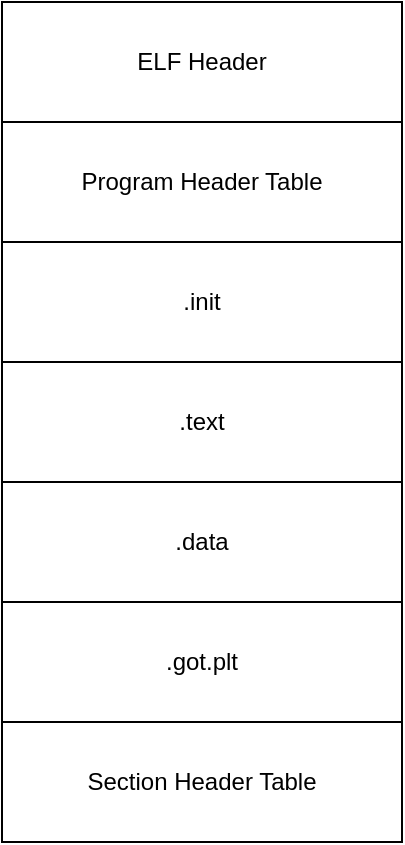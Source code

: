 <mxfile>
    <diagram id="Ps8tE6lpKoDwen3SqYJP" name="第 1 页">
        <mxGraphModel dx="335" dy="526" grid="1" gridSize="10" guides="1" tooltips="1" connect="1" arrows="1" fold="1" page="1" pageScale="1" pageWidth="827" pageHeight="1169" math="0" shadow="0">
            <root>
                <mxCell id="0"/>
                <mxCell id="1" parent="0"/>
                <mxCell id="2" value=".init" style="rounded=0;whiteSpace=wrap;html=1;" vertex="1" parent="1">
                    <mxGeometry x="280" y="350" width="200" height="60" as="geometry"/>
                </mxCell>
                <mxCell id="3" value="ELF Header" style="rounded=0;whiteSpace=wrap;html=1;" vertex="1" parent="1">
                    <mxGeometry x="280" y="230" width="200" height="60" as="geometry"/>
                </mxCell>
                <mxCell id="4" value="Program Header Table" style="rounded=0;whiteSpace=wrap;html=1;" vertex="1" parent="1">
                    <mxGeometry x="280" y="290" width="200" height="60" as="geometry"/>
                </mxCell>
                <mxCell id="5" value=".text" style="rounded=0;whiteSpace=wrap;html=1;" vertex="1" parent="1">
                    <mxGeometry x="280" y="410" width="200" height="60" as="geometry"/>
                </mxCell>
                <mxCell id="6" value=".data" style="rounded=0;whiteSpace=wrap;html=1;" vertex="1" parent="1">
                    <mxGeometry x="280" y="470" width="200" height="60" as="geometry"/>
                </mxCell>
                <mxCell id="7" value=".got.plt" style="rounded=0;whiteSpace=wrap;html=1;" vertex="1" parent="1">
                    <mxGeometry x="280" y="530" width="200" height="60" as="geometry"/>
                </mxCell>
                <mxCell id="11" value="" style="edgeStyle=none;html=1;" edge="1" parent="1" source="9" target="7">
                    <mxGeometry relative="1" as="geometry"/>
                </mxCell>
                <mxCell id="9" value="Section Header Table" style="rounded=0;whiteSpace=wrap;html=1;" vertex="1" parent="1">
                    <mxGeometry x="280" y="590" width="200" height="60" as="geometry"/>
                </mxCell>
            </root>
        </mxGraphModel>
    </diagram>
</mxfile>